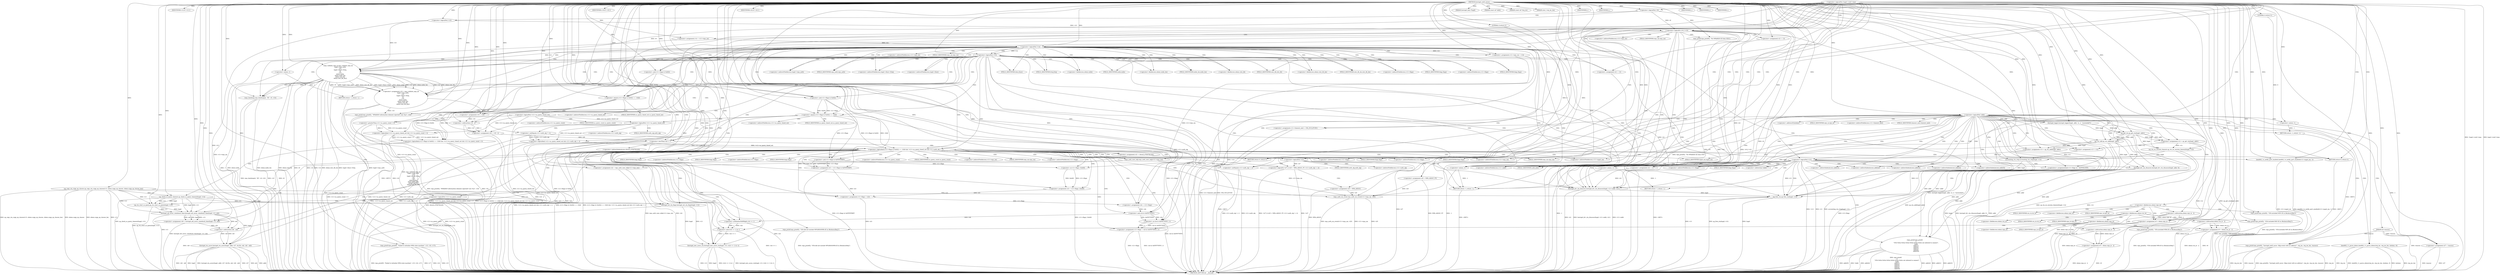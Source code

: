digraph hostapd_notif_assoc {  
"1000121" [label = "(METHOD,hostapd_notif_assoc)" ]
"1000579" [label = "(METHOD_RETURN,int __fastcall)" ]
"1000122" [label = "(PARAM,hostapd_data *hapd)" ]
"1000123" [label = "(PARAM,const u8 *addr)" ]
"1000124" [label = "(PARAM,const u8 *req_ies)" ]
"1000125" [label = "(PARAM,size_t req_ies_len)" ]
"1000126" [label = "(PARAM,int reassoc)" ]
"1000149" [label = "(<operator>.logicalNot,!addr)" ]
"1000152" [label = "(wpa_printf,wpa_printf(2, \"hostapd_notif_assoc: Skip event with no address\", req_ies, req_ies_len, reassoc))" ]
"1000158" [label = "(RETURN,return -1;,return -1;)" ]
"1000159" [label = "(<operator>.minus,-1)" ]
"1000161" [label = "(hostapd_logger,hostapd_logger(hapd, addr, 1u, 2, \"associated\"))" ]
"1000167" [label = "(ieee802_11_parse_elems,ieee802_11_parse_elems(req_ies, req_ies_len, &elems, 0))" ]
"1000173" [label = "(<operator>.assignment,v27 = reassoc)" ]
"1000181" [label = "(<operator>.assignment,v9 = elems.wps_ie - 2)" ]
"1000183" [label = "(<operator>.subtraction,elems.wps_ie - 2)" ]
"1000188" [label = "(IDENTIFIER,L,)" ]
"1000189" [label = "(wpa_printf,wpa_printf(2, \"STA included WPS IE in (Re)AssocReq\"))" ]
"1000198" [label = "(<operator>.assignment,v9 = elems.rsn_ie - 2)" ]
"1000200" [label = "(<operator>.subtraction,elems.rsn_ie - 2)" ]
"1000205" [label = "(IDENTIFIER,L,)" ]
"1000206" [label = "(wpa_printf,wpa_printf(2, \"STA included RSN IE in (Re)AssocReq\"))" ]
"1000215" [label = "(<operator>.assignment,v9 = elems.wpa_ie - 2)" ]
"1000217" [label = "(<operator>.subtraction,elems.wpa_ie - 2)" ]
"1000222" [label = "(IDENTIFIER,L,)" ]
"1000223" [label = "(wpa_printf,wpa_printf(2, \"STA included WPA IE in (Re)AssocReq\"))" ]
"1000228" [label = "(IDENTIFIER,L,)" ]
"1000229" [label = "(IDENTIFIER,L,)" ]
"1000230" [label = "(wpa_printf,wpa_printf(2, \"STA did not include WPS/RSN/WPA IE in (Re)AssocReq\"))" ]
"1000233" [label = "(<operator>.assignment,v12 = ap_get_sta(hapd, addr))" ]
"1000235" [label = "(ap_get_sta,ap_get_sta(hapd, addr))" ]
"1000239" [label = "(IDENTIFIER,v12,if ( v12 ))" ]
"1000241" [label = "(<operator>.assignment,v13 = v12)" ]
"1000244" [label = "(ap_sta_no_session_timeout,ap_sta_no_session_timeout(hapd, v12))" ]
"1000247" [label = "(accounting_sta_stop,accounting_sta_stop(hapd, v13))" ]
"1000250" [label = "(<operator>.assignment,v13->timeout_next = STA_NULLFUNC)" ]
"1000257" [label = "(<operator>.assignment,v13 = ap_sta_add(hapd, addr))" ]
"1000259" [label = "(ap_sta_add,ap_sta_add(hapd, addr))" ]
"1000263" [label = "(<operator>.logicalNot,!v13)" ]
"1000266" [label = "(hostapd_drv_sta_disassoc,hostapd_drv_sta_disassoc(hapd, addr, 5))" ]
"1000270" [label = "(RETURN,return -1;,return -1;)" ]
"1000271" [label = "(<operator>.minus,-1)" ]
"1000273" [label = "(<operators>.assignmentAnd,v13->flags &= 0xFFFECFFF)" ]
"1000279" [label = "(wpa_printf,wpa_printf(\n      3,\n      \"STA %02x:%02x:%02x:%02x:%02x:%02x not allowed to connect\",\n      *addr,\n      addr[1],\n      addr[2],\n      addr[3],\n      addr[4],\n      addr[5]))" ]
"1000299" [label = "(<operator>.assignment,v21 = 1)" ]
"1000303" [label = "(ap_copy_sta_supp_op_classes,ap_copy_sta_supp_op_classes(v13, elems.supp_op_classes, elems.supp_op_classes_len))" ]
"1000312" [label = "(<operator>.logicalNot,!hapd->conf->wpa)" ]
"1000320" [label = "(<operator>.logicalOr,!v9 || !v10)" ]
"1000321" [label = "(<operator>.logicalNot,!v9)" ]
"1000323" [label = "(<operator>.logicalNot,!v10)" ]
"1000326" [label = "(wpa_printf,wpa_printf(2, \"No WPA/RSN IE from STA\"))" ]
"1000329" [label = "(<operator>.assignment,v21 = 13)" ]
"1000333" [label = "(hostapd_drv_sta_disassoc,hostapd_drv_sta_disassoc(hapd, v13->addr, v21))" ]
"1000339" [label = "(ap_free_sta,ap_free_sta(hapd, v13))" ]
"1000342" [label = "(RETURN,return -1;,return -1;)" ]
"1000343" [label = "(<operator>.minus,-1)" ]
"1000345" [label = "(<operator>.assignment,v14 = v13->wpa_sm)" ]
"1000351" [label = "(<operator>.logicalNot,!v14)" ]
"1000354" [label = "(<operator>.assignment,v13->wpa_sm = v14)" ]
"1000360" [label = "(<operator>.logicalNot,!v14)" ]
"1000363" [label = "(wpa_printf,wpa_printf(5, \"Failed to initialize WPA state machine\", v15, v16, v17))" ]
"1000369" [label = "(RETURN,return -1;,return -1;)" ]
"1000370" [label = "(<operator>.minus,-1)" ]
"1000372" [label = "(<operator>.assignment,v18 = wpa_validate_wpa_ie(\n          hapd->wpa_auth,\n          v14,\n          hapd->iface->freq,\n          v9,\n          v10,\n          elems.mdie,\n          elems.mdie_len,\n          elems.owe_dh,\n          elems.owe_dh_len))" ]
"1000374" [label = "(wpa_validate_wpa_ie,wpa_validate_wpa_ie(\n          hapd->wpa_auth,\n          v14,\n          hapd->iface->freq,\n          v9,\n          v10,\n          elems.mdie,\n          elems.mdie_len,\n          elems.owe_dh,\n          elems.owe_dh_len))" ]
"1000399" [label = "(IDENTIFIER,v18,if ( v18 ))" ]
"1000401" [label = "(<operator>.assignment,v19 = v18)" ]
"1000404" [label = "(wpa_printf,wpa_printf(2, \"WPA/RSN information element rejected? (res %u)\", v18))" ]
"1000408" [label = "(wpa_hexdump,wpa_hexdump(2, \"IE\", v9, v10))" ]
"1000413" [label = "(<operator>.assignment,v20 = v19 - 2)" ]
"1000415" [label = "(<operator>.subtraction,v19 - 2)" ]
"1000418" [label = "(<operator>.assignment,v21 = 13)" ]
"1000422" [label = "(<operator>.lessThan,v20 < 7)" ]
"1000425" [label = "(<operator>.assignment,v21 = dword_47E870[v20])" ]
"1000432" [label = "(<operator>.logicalAnd,(v13->flags & 0x402) == 1026 && !v13->sa_query_timed_out && v13->sa_query_count > 0)" ]
"1000433" [label = "(<operator>.equals,(v13->flags & 0x402) == 1026)" ]
"1000434" [label = "(<operator>.and,v13->flags & 0x402)" ]
"1000440" [label = "(<operator>.logicalAnd,!v13->sa_query_timed_out && v13->sa_query_count > 0)" ]
"1000441" [label = "(<operator>.logicalNot,!v13->sa_query_timed_out)" ]
"1000445" [label = "(<operator>.greaterThan,v13->sa_query_count > 0)" ]
"1000450" [label = "(ap_check_sa_query_timeout,ap_check_sa_query_timeout(hapd, v13))" ]
"1000454" [label = "(<operator>.logicalAnd,(v13->flags & 0x402) == 1026 && !v13->sa_query_timed_out && v13->auth_alg != 2)" ]
"1000455" [label = "(<operator>.equals,(v13->flags & 0x402) == 1026)" ]
"1000456" [label = "(<operator>.and,v13->flags & 0x402)" ]
"1000462" [label = "(<operator>.logicalAnd,!v13->sa_query_timed_out && v13->auth_alg != 2)" ]
"1000463" [label = "(<operator>.logicalNot,!v13->sa_query_timed_out)" ]
"1000467" [label = "(<operator>.notEquals,v13->auth_alg != 2)" ]
"1000474" [label = "(<operator>.logicalNot,!v13->sa_query_count)" ]
"1000478" [label = "(ap_sta_start_sa_query,ap_sta_start_sa_query(hapd, v13))" ]
"1000481" [label = "(<operator>.assignment,v26 = hostapd_eid_assoc_comeback_time(hapd, v13, eid))" ]
"1000483" [label = "(hostapd_eid_assoc_comeback_time,hostapd_eid_assoc_comeback_time(hapd, v13, eid))" ]
"1000487" [label = "(hostapd_sta_assoc,hostapd_sta_assoc(hapd, addr, v27, 0x1Eu, eid, v26 - eid))" ]
"1000493" [label = "(<operator>.subtraction,v26 - eid)" ]
"1000496" [label = "(RETURN,return 0;,return 0;)" ]
"1000497" [label = "(LITERAL,0,return 0;)" ]
"1000498" [label = "(<operator>.assignment,v22 = wpa_auth_uses_mfp(v13->wpa_sm))" ]
"1000500" [label = "(wpa_auth_uses_mfp,wpa_auth_uses_mfp(v13->wpa_sm))" ]
"1000504" [label = "(<operator>.assignment,v23 = v13->flags & 0xFFFFFBFF)" ]
"1000506" [label = "(<operator>.and,v13->flags & 0xFFFFFBFF)" ]
"1000512" [label = "(IDENTIFIER,v22,if ( v22 ))" ]
"1000513" [label = "(<operator>.assignment,v23 = v13->flags | 0x400)" ]
"1000515" [label = "(<operator>.or,v13->flags | 0x400)" ]
"1000520" [label = "(<operator>.assignment,v13->flags = v23)" ]
"1000526" [label = "(<operator>.assignment,v24 = v13->flags)" ]
"1000531" [label = "(<operator>.assignment,v13->flags = v24 & 0xFFF7FFFC | 3)" ]
"1000535" [label = "(<operator>.or,v24 & 0xFFF7FFFC | 3)" ]
"1000536" [label = "(<operator>.and,v24 & 0xFFF7FFFC)" ]
"1000540" [label = "(hostapd_set_sta_flags,hostapd_set_sta_flags(hapd, v13))" ]
"1000544" [label = "(<operator>.logicalOr,!v27 || (v25 = WPA_ASSOC_FT, v13->auth_alg != 2))" ]
"1000545" [label = "(<operator>.logicalNot,!v27)" ]
"1000548" [label = "(<operator>.assignment,v25 = WPA_ASSOC_FT)" ]
"1000551" [label = "(<operator>.notEquals,v13->auth_alg != 2)" ]
"1000556" [label = "(<operator>.assignment,v25 = WPA_ASSOC)" ]
"1000559" [label = "(wpa_auth_sm_event,wpa_auth_sm_event(v13->wpa_sm, v25))" ]
"1000564" [label = "(hostapd_new_assoc_sta,hostapd_new_assoc_sta(hapd, v13, (v24 >> 1) & 1))" ]
"1000567" [label = "(<operator>.and,(v24 >> 1) & 1)" ]
"1000568" [label = "(<operator>.arithmeticShiftRight,v24 >> 1)" ]
"1000572" [label = "(ieee802_1x_notify_port_enabled,ieee802_1x_notify_port_enabled(v13->eapol_sm, 1))" ]
"1000577" [label = "(RETURN,return 0;,return 0;)" ]
"1000578" [label = "(LITERAL,0,return 0;)" ]
"1000170" [label = "(<operator>.addressOf,&elems)" ]
"1000177" [label = "(<operator>.fieldAccess,elems.wps_ie)" ]
"1000179" [label = "(FIELD_IDENTIFIER,wps_ie,wps_ie)" ]
"1000184" [label = "(<operator>.fieldAccess,elems.wps_ie)" ]
"1000186" [label = "(FIELD_IDENTIFIER,wps_ie,wps_ie)" ]
"1000194" [label = "(<operator>.fieldAccess,elems.rsn_ie)" ]
"1000196" [label = "(FIELD_IDENTIFIER,rsn_ie,rsn_ie)" ]
"1000201" [label = "(<operator>.fieldAccess,elems.rsn_ie)" ]
"1000203" [label = "(FIELD_IDENTIFIER,rsn_ie,rsn_ie)" ]
"1000211" [label = "(<operator>.fieldAccess,elems.wpa_ie)" ]
"1000213" [label = "(FIELD_IDENTIFIER,wpa_ie,wpa_ie)" ]
"1000218" [label = "(<operator>.fieldAccess,elems.wpa_ie)" ]
"1000220" [label = "(FIELD_IDENTIFIER,wpa_ie,wpa_ie)" ]
"1000251" [label = "(<operator>.indirectFieldAccess,v13->timeout_next)" ]
"1000253" [label = "(FIELD_IDENTIFIER,timeout_next,timeout_next)" ]
"1000274" [label = "(<operator>.indirectFieldAccess,v13->flags)" ]
"1000276" [label = "(FIELD_IDENTIFIER,flags,flags)" ]
"1000282" [label = "(<operator>.indirection,*addr)" ]
"1000284" [label = "(<operator>.indirectIndexAccess,addr[1])" ]
"1000287" [label = "(<operator>.indirectIndexAccess,addr[2])" ]
"1000290" [label = "(<operator>.indirectIndexAccess,addr[3])" ]
"1000293" [label = "(<operator>.indirectIndexAccess,addr[4])" ]
"1000296" [label = "(<operator>.indirectIndexAccess,addr[5])" ]
"1000335" [label = "(<operator>.indirectFieldAccess,v13->addr)" ]
"1000337" [label = "(FIELD_IDENTIFIER,addr,addr)" ]
"1000347" [label = "(<operator>.indirectFieldAccess,v13->wpa_sm)" ]
"1000349" [label = "(FIELD_IDENTIFIER,wpa_sm,wpa_sm)" ]
"1000355" [label = "(<operator>.indirectFieldAccess,v13->wpa_sm)" ]
"1000357" [label = "(FIELD_IDENTIFIER,wpa_sm,wpa_sm)" ]
"1000375" [label = "(<operator>.indirectFieldAccess,hapd->wpa_auth)" ]
"1000377" [label = "(FIELD_IDENTIFIER,wpa_auth,wpa_auth)" ]
"1000379" [label = "(<operator>.indirectFieldAccess,hapd->iface->freq)" ]
"1000380" [label = "(<operator>.indirectFieldAccess,hapd->iface)" ]
"1000382" [label = "(FIELD_IDENTIFIER,iface,iface)" ]
"1000383" [label = "(FIELD_IDENTIFIER,freq,freq)" ]
"1000386" [label = "(<operator>.fieldAccess,elems.mdie)" ]
"1000388" [label = "(FIELD_IDENTIFIER,mdie,mdie)" ]
"1000389" [label = "(<operator>.fieldAccess,elems.mdie_len)" ]
"1000391" [label = "(FIELD_IDENTIFIER,mdie_len,mdie_len)" ]
"1000392" [label = "(<operator>.fieldAccess,elems.owe_dh)" ]
"1000394" [label = "(FIELD_IDENTIFIER,owe_dh,owe_dh)" ]
"1000395" [label = "(<operator>.fieldAccess,elems.owe_dh_len)" ]
"1000397" [label = "(FIELD_IDENTIFIER,owe_dh_len,owe_dh_len)" ]
"1000427" [label = "(<operator>.indirectIndexAccess,dword_47E870[v20])" ]
"1000435" [label = "(<operator>.indirectFieldAccess,v13->flags)" ]
"1000437" [label = "(FIELD_IDENTIFIER,flags,flags)" ]
"1000442" [label = "(<operator>.indirectFieldAccess,v13->sa_query_timed_out)" ]
"1000444" [label = "(FIELD_IDENTIFIER,sa_query_timed_out,sa_query_timed_out)" ]
"1000446" [label = "(<operator>.indirectFieldAccess,v13->sa_query_count)" ]
"1000448" [label = "(FIELD_IDENTIFIER,sa_query_count,sa_query_count)" ]
"1000457" [label = "(<operator>.indirectFieldAccess,v13->flags)" ]
"1000459" [label = "(FIELD_IDENTIFIER,flags,flags)" ]
"1000464" [label = "(<operator>.indirectFieldAccess,v13->sa_query_timed_out)" ]
"1000466" [label = "(FIELD_IDENTIFIER,sa_query_timed_out,sa_query_timed_out)" ]
"1000468" [label = "(<operator>.indirectFieldAccess,v13->auth_alg)" ]
"1000470" [label = "(FIELD_IDENTIFIER,auth_alg,auth_alg)" ]
"1000475" [label = "(<operator>.indirectFieldAccess,v13->sa_query_count)" ]
"1000477" [label = "(FIELD_IDENTIFIER,sa_query_count,sa_query_count)" ]
"1000501" [label = "(<operator>.indirectFieldAccess,v13->wpa_sm)" ]
"1000503" [label = "(FIELD_IDENTIFIER,wpa_sm,wpa_sm)" ]
"1000507" [label = "(<operator>.indirectFieldAccess,v13->flags)" ]
"1000509" [label = "(FIELD_IDENTIFIER,flags,flags)" ]
"1000516" [label = "(<operator>.indirectFieldAccess,v13->flags)" ]
"1000518" [label = "(FIELD_IDENTIFIER,flags,flags)" ]
"1000521" [label = "(<operator>.indirectFieldAccess,v13->flags)" ]
"1000523" [label = "(FIELD_IDENTIFIER,flags,flags)" ]
"1000528" [label = "(<operator>.indirectFieldAccess,v13->flags)" ]
"1000530" [label = "(FIELD_IDENTIFIER,flags,flags)" ]
"1000532" [label = "(<operator>.indirectFieldAccess,v13->flags)" ]
"1000534" [label = "(FIELD_IDENTIFIER,flags,flags)" ]
"1000552" [label = "(<operator>.indirectFieldAccess,v13->auth_alg)" ]
"1000554" [label = "(FIELD_IDENTIFIER,auth_alg,auth_alg)" ]
"1000560" [label = "(<operator>.indirectFieldAccess,v13->wpa_sm)" ]
"1000562" [label = "(FIELD_IDENTIFIER,wpa_sm,wpa_sm)" ]
"1000573" [label = "(<operator>.indirectFieldAccess,v13->eapol_sm)" ]
"1000575" [label = "(FIELD_IDENTIFIER,eapol_sm,eapol_sm)" ]
  "1000369" -> "1000579"  [ label = "DDG: <RET>"] 
  "1000270" -> "1000579"  [ label = "DDG: <RET>"] 
  "1000158" -> "1000579"  [ label = "DDG: <RET>"] 
  "1000342" -> "1000579"  [ label = "DDG: <RET>"] 
  "1000463" -> "1000579"  [ label = "DDG: v13->sa_query_timed_out"] 
  "1000167" -> "1000579"  [ label = "DDG: ieee802_11_parse_elems(req_ies, req_ies_len, &elems, 0)"] 
  "1000161" -> "1000579"  [ label = "DDG: hostapd_logger(hapd, addr, 1u, 2, \"associated\")"] 
  "1000266" -> "1000579"  [ label = "DDG: hapd"] 
  "1000415" -> "1000579"  [ label = "DDG: v19"] 
  "1000217" -> "1000579"  [ label = "DDG: elems.wpa_ie"] 
  "1000551" -> "1000579"  [ label = "DDG: v13->auth_alg != 2"] 
  "1000440" -> "1000579"  [ label = "DDG: v13->sa_query_count > 0"] 
  "1000564" -> "1000579"  [ label = "DDG: (v24 >> 1) & 1"] 
  "1000198" -> "1000579"  [ label = "DDG: elems.rsn_ie - 2"] 
  "1000374" -> "1000579"  [ label = "DDG: elems.mdie_len"] 
  "1000535" -> "1000579"  [ label = "DDG: v24 & 0xFFF7FFFC"] 
  "1000372" -> "1000579"  [ label = "DDG: wpa_validate_wpa_ie(\n          hapd->wpa_auth,\n          v14,\n          hapd->iface->freq,\n          v9,\n          v10,\n          elems.mdie,\n          elems.mdie_len,\n          elems.owe_dh,\n          elems.owe_dh_len)"] 
  "1000404" -> "1000579"  [ label = "DDG: v18"] 
  "1000454" -> "1000579"  [ label = "DDG: !v13->sa_query_timed_out && v13->auth_alg != 2"] 
  "1000333" -> "1000579"  [ label = "DDG: v13->addr"] 
  "1000520" -> "1000579"  [ label = "DDG: v23"] 
  "1000321" -> "1000579"  [ label = "DDG: v9"] 
  "1000498" -> "1000579"  [ label = "DDG: wpa_auth_uses_mfp(v13->wpa_sm)"] 
  "1000198" -> "1000579"  [ label = "DDG: v9"] 
  "1000223" -> "1000579"  [ label = "DDG: wpa_printf(2, \"STA included WPA IE in (Re)AssocReq\")"] 
  "1000478" -> "1000579"  [ label = "DDG: ap_sta_start_sa_query(hapd, v13)"] 
  "1000189" -> "1000579"  [ label = "DDG: wpa_printf(2, \"STA included WPS IE in (Re)AssocReq\")"] 
  "1000244" -> "1000579"  [ label = "DDG: ap_sta_no_session_timeout(hapd, v12)"] 
  "1000257" -> "1000579"  [ label = "DDG: ap_sta_add(hapd, addr)"] 
  "1000513" -> "1000579"  [ label = "DDG: v13->flags | 0x400"] 
  "1000173" -> "1000579"  [ label = "DDG: v27"] 
  "1000320" -> "1000579"  [ label = "DDG: !v9"] 
  "1000487" -> "1000579"  [ label = "DDG: hapd"] 
  "1000467" -> "1000579"  [ label = "DDG: v13->auth_alg"] 
  "1000544" -> "1000579"  [ label = "DDG: !v27 || (v25 = WPA_ASSOC_FT, v13->auth_alg != 2)"] 
  "1000303" -> "1000579"  [ label = "DDG: elems.supp_op_classes_len"] 
  "1000351" -> "1000579"  [ label = "DDG: !v14"] 
  "1000413" -> "1000579"  [ label = "DDG: v19 - 2"] 
  "1000183" -> "1000579"  [ label = "DDG: elems.wps_ie"] 
  "1000422" -> "1000579"  [ label = "DDG: v20 < 7"] 
  "1000564" -> "1000579"  [ label = "DDG: hostapd_new_assoc_sta(hapd, v13, (v24 >> 1) & 1)"] 
  "1000559" -> "1000579"  [ label = "DDG: wpa_auth_sm_event(v13->wpa_sm, v25)"] 
  "1000230" -> "1000579"  [ label = "DDG: wpa_printf(2, \"STA did not include WPS/RSN/WPA IE in (Re)AssocReq\")"] 
  "1000540" -> "1000579"  [ label = "DDG: hostapd_set_sta_flags(hapd, v13)"] 
  "1000320" -> "1000579"  [ label = "DDG: !v10"] 
  "1000244" -> "1000579"  [ label = "DDG: v12"] 
  "1000152" -> "1000579"  [ label = "DDG: reassoc"] 
  "1000312" -> "1000579"  [ label = "DDG: hapd->conf->wpa"] 
  "1000215" -> "1000579"  [ label = "DDG: elems.wpa_ie - 2"] 
  "1000374" -> "1000579"  [ label = "DDG: elems.owe_dh"] 
  "1000152" -> "1000579"  [ label = "DDG: wpa_printf(2, \"hostapd_notif_assoc: Skip event with no address\", req_ies, req_ies_len, reassoc)"] 
  "1000233" -> "1000579"  [ label = "DDG: v12"] 
  "1000572" -> "1000579"  [ label = "DDG: v13->eapol_sm"] 
  "1000279" -> "1000579"  [ label = "DDG: addr[3]"] 
  "1000273" -> "1000579"  [ label = "DDG: v13->flags"] 
  "1000481" -> "1000579"  [ label = "DDG: hostapd_eid_assoc_comeback_time(hapd, v13, eid)"] 
  "1000354" -> "1000579"  [ label = "DDG: v13->wpa_sm"] 
  "1000320" -> "1000579"  [ label = "DDG: !v9 || !v10"] 
  "1000374" -> "1000579"  [ label = "DDG: v9"] 
  "1000441" -> "1000579"  [ label = "DDG: v13->sa_query_timed_out"] 
  "1000545" -> "1000579"  [ label = "DDG: v27"] 
  "1000279" -> "1000579"  [ label = "DDG: addr[5]"] 
  "1000370" -> "1000579"  [ label = "DDG: -1"] 
  "1000487" -> "1000579"  [ label = "DDG: hostapd_sta_assoc(hapd, addr, v27, 0x1Eu, eid, v26 - eid)"] 
  "1000432" -> "1000579"  [ label = "DDG: !v13->sa_query_timed_out && v13->sa_query_count > 0"] 
  "1000266" -> "1000579"  [ label = "DDG: hostapd_drv_sta_disassoc(hapd, addr, 5)"] 
  "1000456" -> "1000579"  [ label = "DDG: v13->flags"] 
  "1000266" -> "1000579"  [ label = "DDG: addr"] 
  "1000181" -> "1000579"  [ label = "DDG: elems.wps_ie - 2"] 
  "1000363" -> "1000579"  [ label = "DDG: v17"] 
  "1000339" -> "1000579"  [ label = "DDG: v13"] 
  "1000454" -> "1000579"  [ label = "DDG: (v13->flags & 0x402) == 1026"] 
  "1000556" -> "1000579"  [ label = "DDG: WPA_ASSOC"] 
  "1000454" -> "1000579"  [ label = "DDG: (v13->flags & 0x402) == 1026 && !v13->sa_query_timed_out && v13->auth_alg != 2"] 
  "1000149" -> "1000579"  [ label = "DDG: addr"] 
  "1000149" -> "1000579"  [ label = "DDG: !addr"] 
  "1000181" -> "1000579"  [ label = "DDG: v9"] 
  "1000152" -> "1000579"  [ label = "DDG: req_ies"] 
  "1000279" -> "1000579"  [ label = "DDG: *addr"] 
  "1000247" -> "1000579"  [ label = "DDG: accounting_sta_stop(hapd, v13)"] 
  "1000504" -> "1000579"  [ label = "DDG: v13->flags & 0xFFFFFBFF"] 
  "1000474" -> "1000579"  [ label = "DDG: v13->sa_query_count"] 
  "1000374" -> "1000579"  [ label = "DDG: v10"] 
  "1000235" -> "1000579"  [ label = "DDG: addr"] 
  "1000271" -> "1000579"  [ label = "DDG: -1"] 
  "1000263" -> "1000579"  [ label = "DDG: !v13"] 
  "1000450" -> "1000579"  [ label = "DDG: ap_check_sa_query_timeout(hapd, v13)"] 
  "1000303" -> "1000579"  [ label = "DDG: v13"] 
  "1000363" -> "1000579"  [ label = "DDG: v16"] 
  "1000374" -> "1000579"  [ label = "DDG: v14"] 
  "1000279" -> "1000579"  [ label = "DDG: addr[4]"] 
  "1000159" -> "1000579"  [ label = "DDG: -1"] 
  "1000487" -> "1000579"  [ label = "DDG: v27"] 
  "1000374" -> "1000579"  [ label = "DDG: elems.owe_dh_len"] 
  "1000360" -> "1000579"  [ label = "DDG: v14"] 
  "1000279" -> "1000579"  [ label = "DDG: wpa_printf(\n      3,\n      \"STA %02x:%02x:%02x:%02x:%02x:%02x not allowed to connect\",\n      *addr,\n      addr[1],\n      addr[2],\n      addr[3],\n      addr[4],\n      addr[5])"] 
  "1000462" -> "1000579"  [ label = "DDG: !v13->sa_query_timed_out"] 
  "1000259" -> "1000579"  [ label = "DDG: addr"] 
  "1000374" -> "1000579"  [ label = "DDG: hapd->iface->freq"] 
  "1000498" -> "1000579"  [ label = "DDG: v22"] 
  "1000343" -> "1000579"  [ label = "DDG: -1"] 
  "1000167" -> "1000579"  [ label = "DDG: &elems"] 
  "1000487" -> "1000579"  [ label = "DDG: eid"] 
  "1000440" -> "1000579"  [ label = "DDG: !v13->sa_query_timed_out"] 
  "1000303" -> "1000579"  [ label = "DDG: ap_copy_sta_supp_op_classes(v13, elems.supp_op_classes, elems.supp_op_classes_len)"] 
  "1000445" -> "1000579"  [ label = "DDG: v13->sa_query_count"] 
  "1000363" -> "1000579"  [ label = "DDG: v15"] 
  "1000279" -> "1000579"  [ label = "DDG: addr[2]"] 
  "1000559" -> "1000579"  [ label = "DDG: v13->wpa_sm"] 
  "1000531" -> "1000579"  [ label = "DDG: v24 & 0xFFF7FFFC | 3"] 
  "1000408" -> "1000579"  [ label = "DDG: v9"] 
  "1000408" -> "1000579"  [ label = "DDG: wpa_hexdump(2, \"IE\", v9, v10)"] 
  "1000404" -> "1000579"  [ label = "DDG: wpa_printf(2, \"WPA/RSN information element rejected? (res %u)\", v18)"] 
  "1000126" -> "1000579"  [ label = "DDG: reassoc"] 
  "1000422" -> "1000579"  [ label = "DDG: v20"] 
  "1000559" -> "1000579"  [ label = "DDG: v25"] 
  "1000531" -> "1000579"  [ label = "DDG: v13->flags"] 
  "1000567" -> "1000579"  [ label = "DDG: v24 >> 1"] 
  "1000152" -> "1000579"  [ label = "DDG: req_ies_len"] 
  "1000568" -> "1000579"  [ label = "DDG: v24"] 
  "1000487" -> "1000579"  [ label = "DDG: addr"] 
  "1000200" -> "1000579"  [ label = "DDG: elems.rsn_ie"] 
  "1000206" -> "1000579"  [ label = "DDG: wpa_printf(2, \"STA included RSN IE in (Re)AssocReq\")"] 
  "1000564" -> "1000579"  [ label = "DDG: v13"] 
  "1000462" -> "1000579"  [ label = "DDG: v13->auth_alg != 2"] 
  "1000432" -> "1000579"  [ label = "DDG: (v13->flags & 0x402) == 1026 && !v13->sa_query_timed_out && v13->sa_query_count > 0"] 
  "1000167" -> "1000579"  [ label = "DDG: req_ies_len"] 
  "1000339" -> "1000579"  [ label = "DDG: ap_free_sta(hapd, v13)"] 
  "1000493" -> "1000579"  [ label = "DDG: v26"] 
  "1000487" -> "1000579"  [ label = "DDG: v26 - eid"] 
  "1000564" -> "1000579"  [ label = "DDG: hapd"] 
  "1000374" -> "1000579"  [ label = "DDG: hapd->wpa_auth"] 
  "1000345" -> "1000579"  [ label = "DDG: v13->wpa_sm"] 
  "1000408" -> "1000579"  [ label = "DDG: v10"] 
  "1000363" -> "1000579"  [ label = "DDG: wpa_printf(5, \"Failed to initialize WPA state machine\", v15, v16, v17)"] 
  "1000263" -> "1000579"  [ label = "DDG: v13"] 
  "1000215" -> "1000579"  [ label = "DDG: v9"] 
  "1000279" -> "1000579"  [ label = "DDG: addr[1]"] 
  "1000303" -> "1000579"  [ label = "DDG: elems.supp_op_classes"] 
  "1000544" -> "1000579"  [ label = "DDG: !v27"] 
  "1000339" -> "1000579"  [ label = "DDG: hapd"] 
  "1000250" -> "1000579"  [ label = "DDG: STA_NULLFUNC"] 
  "1000474" -> "1000579"  [ label = "DDG: !v13->sa_query_count"] 
  "1000173" -> "1000579"  [ label = "DDG: reassoc"] 
  "1000326" -> "1000579"  [ label = "DDG: wpa_printf(2, \"No WPA/RSN IE from STA\")"] 
  "1000372" -> "1000579"  [ label = "DDG: v18"] 
  "1000483" -> "1000579"  [ label = "DDG: v13"] 
  "1000551" -> "1000579"  [ label = "DDG: v13->auth_alg"] 
  "1000323" -> "1000579"  [ label = "DDG: v10"] 
  "1000455" -> "1000579"  [ label = "DDG: v13->flags & 0x402"] 
  "1000333" -> "1000579"  [ label = "DDG: v21"] 
  "1000572" -> "1000579"  [ label = "DDG: ieee802_1x_notify_port_enabled(v13->eapol_sm, 1)"] 
  "1000425" -> "1000579"  [ label = "DDG: dword_47E870[v20]"] 
  "1000312" -> "1000579"  [ label = "DDG: !hapd->conf->wpa"] 
  "1000167" -> "1000579"  [ label = "DDG: req_ies"] 
  "1000374" -> "1000579"  [ label = "DDG: elems.mdie"] 
  "1000233" -> "1000579"  [ label = "DDG: ap_get_sta(hapd, addr)"] 
  "1000250" -> "1000579"  [ label = "DDG: v13->timeout_next"] 
  "1000548" -> "1000579"  [ label = "DDG: WPA_ASSOC_FT"] 
  "1000333" -> "1000579"  [ label = "DDG: hostapd_drv_sta_disassoc(hapd, v13->addr, v21)"] 
  "1000360" -> "1000579"  [ label = "DDG: !v14"] 
  "1000577" -> "1000579"  [ label = "DDG: <RET>"] 
  "1000496" -> "1000579"  [ label = "DDG: <RET>"] 
  "1000121" -> "1000122"  [ label = "DDG: "] 
  "1000121" -> "1000123"  [ label = "DDG: "] 
  "1000121" -> "1000124"  [ label = "DDG: "] 
  "1000121" -> "1000125"  [ label = "DDG: "] 
  "1000121" -> "1000126"  [ label = "DDG: "] 
  "1000121" -> "1000149"  [ label = "DDG: "] 
  "1000121" -> "1000152"  [ label = "DDG: "] 
  "1000126" -> "1000152"  [ label = "DDG: reassoc"] 
  "1000159" -> "1000158"  [ label = "DDG: -1"] 
  "1000121" -> "1000159"  [ label = "DDG: "] 
  "1000121" -> "1000161"  [ label = "DDG: "] 
  "1000149" -> "1000161"  [ label = "DDG: addr"] 
  "1000121" -> "1000167"  [ label = "DDG: "] 
  "1000126" -> "1000173"  [ label = "DDG: reassoc"] 
  "1000121" -> "1000173"  [ label = "DDG: "] 
  "1000183" -> "1000181"  [ label = "DDG: elems.wps_ie"] 
  "1000183" -> "1000181"  [ label = "DDG: 2"] 
  "1000121" -> "1000181"  [ label = "DDG: "] 
  "1000121" -> "1000183"  [ label = "DDG: "] 
  "1000121" -> "1000188"  [ label = "DDG: "] 
  "1000121" -> "1000189"  [ label = "DDG: "] 
  "1000200" -> "1000198"  [ label = "DDG: elems.rsn_ie"] 
  "1000200" -> "1000198"  [ label = "DDG: 2"] 
  "1000121" -> "1000198"  [ label = "DDG: "] 
  "1000121" -> "1000200"  [ label = "DDG: "] 
  "1000121" -> "1000205"  [ label = "DDG: "] 
  "1000121" -> "1000206"  [ label = "DDG: "] 
  "1000217" -> "1000215"  [ label = "DDG: elems.wpa_ie"] 
  "1000217" -> "1000215"  [ label = "DDG: 2"] 
  "1000121" -> "1000215"  [ label = "DDG: "] 
  "1000121" -> "1000217"  [ label = "DDG: "] 
  "1000121" -> "1000222"  [ label = "DDG: "] 
  "1000121" -> "1000223"  [ label = "DDG: "] 
  "1000121" -> "1000228"  [ label = "DDG: "] 
  "1000121" -> "1000229"  [ label = "DDG: "] 
  "1000121" -> "1000230"  [ label = "DDG: "] 
  "1000235" -> "1000233"  [ label = "DDG: hapd"] 
  "1000235" -> "1000233"  [ label = "DDG: addr"] 
  "1000121" -> "1000233"  [ label = "DDG: "] 
  "1000161" -> "1000235"  [ label = "DDG: hapd"] 
  "1000121" -> "1000235"  [ label = "DDG: "] 
  "1000161" -> "1000235"  [ label = "DDG: addr"] 
  "1000121" -> "1000239"  [ label = "DDG: "] 
  "1000233" -> "1000241"  [ label = "DDG: v12"] 
  "1000121" -> "1000241"  [ label = "DDG: "] 
  "1000235" -> "1000244"  [ label = "DDG: hapd"] 
  "1000121" -> "1000244"  [ label = "DDG: "] 
  "1000233" -> "1000244"  [ label = "DDG: v12"] 
  "1000244" -> "1000247"  [ label = "DDG: hapd"] 
  "1000121" -> "1000247"  [ label = "DDG: "] 
  "1000241" -> "1000247"  [ label = "DDG: v13"] 
  "1000121" -> "1000250"  [ label = "DDG: "] 
  "1000259" -> "1000257"  [ label = "DDG: hapd"] 
  "1000259" -> "1000257"  [ label = "DDG: addr"] 
  "1000121" -> "1000257"  [ label = "DDG: "] 
  "1000235" -> "1000259"  [ label = "DDG: hapd"] 
  "1000121" -> "1000259"  [ label = "DDG: "] 
  "1000235" -> "1000259"  [ label = "DDG: addr"] 
  "1000257" -> "1000263"  [ label = "DDG: v13"] 
  "1000121" -> "1000263"  [ label = "DDG: "] 
  "1000259" -> "1000266"  [ label = "DDG: hapd"] 
  "1000121" -> "1000266"  [ label = "DDG: "] 
  "1000259" -> "1000266"  [ label = "DDG: addr"] 
  "1000271" -> "1000270"  [ label = "DDG: -1"] 
  "1000121" -> "1000271"  [ label = "DDG: "] 
  "1000121" -> "1000273"  [ label = "DDG: "] 
  "1000121" -> "1000279"  [ label = "DDG: "] 
  "1000235" -> "1000279"  [ label = "DDG: addr"] 
  "1000259" -> "1000279"  [ label = "DDG: addr"] 
  "1000121" -> "1000299"  [ label = "DDG: "] 
  "1000121" -> "1000303"  [ label = "DDG: "] 
  "1000321" -> "1000320"  [ label = "DDG: v9"] 
  "1000121" -> "1000321"  [ label = "DDG: "] 
  "1000323" -> "1000320"  [ label = "DDG: v10"] 
  "1000121" -> "1000323"  [ label = "DDG: "] 
  "1000121" -> "1000326"  [ label = "DDG: "] 
  "1000121" -> "1000329"  [ label = "DDG: "] 
  "1000259" -> "1000333"  [ label = "DDG: hapd"] 
  "1000247" -> "1000333"  [ label = "DDG: hapd"] 
  "1000121" -> "1000333"  [ label = "DDG: "] 
  "1000329" -> "1000333"  [ label = "DDG: v21"] 
  "1000425" -> "1000333"  [ label = "DDG: v21"] 
  "1000418" -> "1000333"  [ label = "DDG: v21"] 
  "1000299" -> "1000333"  [ label = "DDG: v21"] 
  "1000333" -> "1000339"  [ label = "DDG: hapd"] 
  "1000121" -> "1000339"  [ label = "DDG: "] 
  "1000303" -> "1000339"  [ label = "DDG: v13"] 
  "1000247" -> "1000339"  [ label = "DDG: v13"] 
  "1000263" -> "1000339"  [ label = "DDG: v13"] 
  "1000343" -> "1000342"  [ label = "DDG: -1"] 
  "1000121" -> "1000343"  [ label = "DDG: "] 
  "1000121" -> "1000345"  [ label = "DDG: "] 
  "1000345" -> "1000351"  [ label = "DDG: v14"] 
  "1000121" -> "1000351"  [ label = "DDG: "] 
  "1000351" -> "1000354"  [ label = "DDG: v14"] 
  "1000121" -> "1000354"  [ label = "DDG: "] 
  "1000121" -> "1000360"  [ label = "DDG: "] 
  "1000351" -> "1000360"  [ label = "DDG: v14"] 
  "1000121" -> "1000363"  [ label = "DDG: "] 
  "1000370" -> "1000369"  [ label = "DDG: -1"] 
  "1000121" -> "1000370"  [ label = "DDG: "] 
  "1000374" -> "1000372"  [ label = "DDG: v14"] 
  "1000374" -> "1000372"  [ label = "DDG: elems.owe_dh"] 
  "1000374" -> "1000372"  [ label = "DDG: v9"] 
  "1000374" -> "1000372"  [ label = "DDG: hapd->wpa_auth"] 
  "1000374" -> "1000372"  [ label = "DDG: elems.owe_dh_len"] 
  "1000374" -> "1000372"  [ label = "DDG: hapd->iface->freq"] 
  "1000374" -> "1000372"  [ label = "DDG: elems.mdie"] 
  "1000374" -> "1000372"  [ label = "DDG: v10"] 
  "1000374" -> "1000372"  [ label = "DDG: elems.mdie_len"] 
  "1000121" -> "1000372"  [ label = "DDG: "] 
  "1000351" -> "1000374"  [ label = "DDG: v14"] 
  "1000360" -> "1000374"  [ label = "DDG: v14"] 
  "1000121" -> "1000374"  [ label = "DDG: "] 
  "1000321" -> "1000374"  [ label = "DDG: v9"] 
  "1000323" -> "1000374"  [ label = "DDG: v10"] 
  "1000121" -> "1000399"  [ label = "DDG: "] 
  "1000372" -> "1000401"  [ label = "DDG: v18"] 
  "1000121" -> "1000401"  [ label = "DDG: "] 
  "1000121" -> "1000404"  [ label = "DDG: "] 
  "1000372" -> "1000404"  [ label = "DDG: v18"] 
  "1000121" -> "1000408"  [ label = "DDG: "] 
  "1000374" -> "1000408"  [ label = "DDG: v9"] 
  "1000374" -> "1000408"  [ label = "DDG: v10"] 
  "1000415" -> "1000413"  [ label = "DDG: v19"] 
  "1000415" -> "1000413"  [ label = "DDG: 2"] 
  "1000121" -> "1000413"  [ label = "DDG: "] 
  "1000401" -> "1000415"  [ label = "DDG: v19"] 
  "1000121" -> "1000415"  [ label = "DDG: "] 
  "1000121" -> "1000418"  [ label = "DDG: "] 
  "1000413" -> "1000422"  [ label = "DDG: v20"] 
  "1000121" -> "1000422"  [ label = "DDG: "] 
  "1000121" -> "1000425"  [ label = "DDG: "] 
  "1000433" -> "1000432"  [ label = "DDG: v13->flags & 0x402"] 
  "1000433" -> "1000432"  [ label = "DDG: 1026"] 
  "1000434" -> "1000433"  [ label = "DDG: v13->flags"] 
  "1000434" -> "1000433"  [ label = "DDG: 0x402"] 
  "1000121" -> "1000434"  [ label = "DDG: "] 
  "1000121" -> "1000433"  [ label = "DDG: "] 
  "1000440" -> "1000432"  [ label = "DDG: !v13->sa_query_timed_out"] 
  "1000440" -> "1000432"  [ label = "DDG: v13->sa_query_count > 0"] 
  "1000441" -> "1000440"  [ label = "DDG: v13->sa_query_timed_out"] 
  "1000445" -> "1000440"  [ label = "DDG: v13->sa_query_count"] 
  "1000445" -> "1000440"  [ label = "DDG: 0"] 
  "1000121" -> "1000445"  [ label = "DDG: "] 
  "1000121" -> "1000450"  [ label = "DDG: "] 
  "1000303" -> "1000450"  [ label = "DDG: v13"] 
  "1000455" -> "1000454"  [ label = "DDG: v13->flags & 0x402"] 
  "1000455" -> "1000454"  [ label = "DDG: 1026"] 
  "1000456" -> "1000455"  [ label = "DDG: v13->flags"] 
  "1000456" -> "1000455"  [ label = "DDG: 0x402"] 
  "1000434" -> "1000456"  [ label = "DDG: v13->flags"] 
  "1000121" -> "1000456"  [ label = "DDG: "] 
  "1000121" -> "1000455"  [ label = "DDG: "] 
  "1000462" -> "1000454"  [ label = "DDG: !v13->sa_query_timed_out"] 
  "1000462" -> "1000454"  [ label = "DDG: v13->auth_alg != 2"] 
  "1000463" -> "1000462"  [ label = "DDG: v13->sa_query_timed_out"] 
  "1000441" -> "1000463"  [ label = "DDG: v13->sa_query_timed_out"] 
  "1000467" -> "1000462"  [ label = "DDG: v13->auth_alg"] 
  "1000467" -> "1000462"  [ label = "DDG: 2"] 
  "1000121" -> "1000467"  [ label = "DDG: "] 
  "1000445" -> "1000474"  [ label = "DDG: v13->sa_query_count"] 
  "1000450" -> "1000478"  [ label = "DDG: hapd"] 
  "1000121" -> "1000478"  [ label = "DDG: "] 
  "1000303" -> "1000478"  [ label = "DDG: v13"] 
  "1000450" -> "1000478"  [ label = "DDG: v13"] 
  "1000483" -> "1000481"  [ label = "DDG: hapd"] 
  "1000483" -> "1000481"  [ label = "DDG: v13"] 
  "1000483" -> "1000481"  [ label = "DDG: eid"] 
  "1000121" -> "1000481"  [ label = "DDG: "] 
  "1000450" -> "1000483"  [ label = "DDG: hapd"] 
  "1000478" -> "1000483"  [ label = "DDG: hapd"] 
  "1000121" -> "1000483"  [ label = "DDG: "] 
  "1000478" -> "1000483"  [ label = "DDG: v13"] 
  "1000303" -> "1000483"  [ label = "DDG: v13"] 
  "1000450" -> "1000483"  [ label = "DDG: v13"] 
  "1000483" -> "1000487"  [ label = "DDG: hapd"] 
  "1000121" -> "1000487"  [ label = "DDG: "] 
  "1000493" -> "1000487"  [ label = "DDG: eid"] 
  "1000493" -> "1000487"  [ label = "DDG: v26"] 
  "1000481" -> "1000493"  [ label = "DDG: v26"] 
  "1000121" -> "1000493"  [ label = "DDG: "] 
  "1000483" -> "1000493"  [ label = "DDG: eid"] 
  "1000497" -> "1000496"  [ label = "DDG: 0"] 
  "1000121" -> "1000496"  [ label = "DDG: "] 
  "1000121" -> "1000497"  [ label = "DDG: "] 
  "1000500" -> "1000498"  [ label = "DDG: v13->wpa_sm"] 
  "1000121" -> "1000498"  [ label = "DDG: "] 
  "1000354" -> "1000500"  [ label = "DDG: v13->wpa_sm"] 
  "1000506" -> "1000504"  [ label = "DDG: v13->flags"] 
  "1000506" -> "1000504"  [ label = "DDG: 0xFFFFFBFF"] 
  "1000121" -> "1000504"  [ label = "DDG: "] 
  "1000456" -> "1000506"  [ label = "DDG: v13->flags"] 
  "1000121" -> "1000506"  [ label = "DDG: "] 
  "1000121" -> "1000512"  [ label = "DDG: "] 
  "1000515" -> "1000513"  [ label = "DDG: v13->flags"] 
  "1000515" -> "1000513"  [ label = "DDG: 0x400"] 
  "1000121" -> "1000513"  [ label = "DDG: "] 
  "1000506" -> "1000515"  [ label = "DDG: v13->flags"] 
  "1000121" -> "1000515"  [ label = "DDG: "] 
  "1000504" -> "1000520"  [ label = "DDG: v23"] 
  "1000513" -> "1000520"  [ label = "DDG: v23"] 
  "1000121" -> "1000520"  [ label = "DDG: "] 
  "1000520" -> "1000526"  [ label = "DDG: v13->flags"] 
  "1000121" -> "1000526"  [ label = "DDG: "] 
  "1000535" -> "1000531"  [ label = "DDG: v24 & 0xFFF7FFFC"] 
  "1000535" -> "1000531"  [ label = "DDG: 3"] 
  "1000536" -> "1000535"  [ label = "DDG: v24"] 
  "1000536" -> "1000535"  [ label = "DDG: 0xFFF7FFFC"] 
  "1000526" -> "1000536"  [ label = "DDG: v24"] 
  "1000121" -> "1000536"  [ label = "DDG: "] 
  "1000121" -> "1000535"  [ label = "DDG: "] 
  "1000450" -> "1000540"  [ label = "DDG: hapd"] 
  "1000121" -> "1000540"  [ label = "DDG: "] 
  "1000303" -> "1000540"  [ label = "DDG: v13"] 
  "1000450" -> "1000540"  [ label = "DDG: v13"] 
  "1000545" -> "1000544"  [ label = "DDG: v27"] 
  "1000121" -> "1000545"  [ label = "DDG: "] 
  "1000121" -> "1000548"  [ label = "DDG: "] 
  "1000467" -> "1000551"  [ label = "DDG: v13->auth_alg"] 
  "1000121" -> "1000551"  [ label = "DDG: "] 
  "1000121" -> "1000556"  [ label = "DDG: "] 
  "1000500" -> "1000559"  [ label = "DDG: v13->wpa_sm"] 
  "1000548" -> "1000559"  [ label = "DDG: v25"] 
  "1000556" -> "1000559"  [ label = "DDG: v25"] 
  "1000121" -> "1000559"  [ label = "DDG: "] 
  "1000540" -> "1000564"  [ label = "DDG: hapd"] 
  "1000121" -> "1000564"  [ label = "DDG: "] 
  "1000540" -> "1000564"  [ label = "DDG: v13"] 
  "1000567" -> "1000564"  [ label = "DDG: v24 >> 1"] 
  "1000567" -> "1000564"  [ label = "DDG: 1"] 
  "1000568" -> "1000567"  [ label = "DDG: v24"] 
  "1000568" -> "1000567"  [ label = "DDG: 1"] 
  "1000536" -> "1000568"  [ label = "DDG: v24"] 
  "1000121" -> "1000568"  [ label = "DDG: "] 
  "1000121" -> "1000567"  [ label = "DDG: "] 
  "1000121" -> "1000572"  [ label = "DDG: "] 
  "1000578" -> "1000577"  [ label = "DDG: 0"] 
  "1000121" -> "1000577"  [ label = "DDG: "] 
  "1000121" -> "1000578"  [ label = "DDG: "] 
  "1000149" -> "1000159"  [ label = "CDG: "] 
  "1000149" -> "1000158"  [ label = "CDG: "] 
  "1000149" -> "1000152"  [ label = "CDG: "] 
  "1000149" -> "1000173"  [ label = "CDG: "] 
  "1000149" -> "1000170"  [ label = "CDG: "] 
  "1000149" -> "1000167"  [ label = "CDG: "] 
  "1000149" -> "1000161"  [ label = "CDG: "] 
  "1000149" -> "1000179"  [ label = "CDG: "] 
  "1000149" -> "1000177"  [ label = "CDG: "] 
  "1000149" -> "1000235"  [ label = "CDG: "] 
  "1000149" -> "1000233"  [ label = "CDG: "] 
  "1000149" -> "1000253"  [ label = "CDG: "] 
  "1000149" -> "1000251"  [ label = "CDG: "] 
  "1000149" -> "1000250"  [ label = "CDG: "] 
  "1000149" -> "1000247"  [ label = "CDG: "] 
  "1000149" -> "1000244"  [ label = "CDG: "] 
  "1000149" -> "1000241"  [ label = "CDG: "] 
  "1000149" -> "1000263"  [ label = "CDG: "] 
  "1000149" -> "1000259"  [ label = "CDG: "] 
  "1000149" -> "1000257"  [ label = "CDG: "] 
  "1000149" -> "1000287"  [ label = "CDG: "] 
  "1000149" -> "1000284"  [ label = "CDG: "] 
  "1000149" -> "1000282"  [ label = "CDG: "] 
  "1000149" -> "1000279"  [ label = "CDG: "] 
  "1000149" -> "1000276"  [ label = "CDG: "] 
  "1000149" -> "1000274"  [ label = "CDG: "] 
  "1000149" -> "1000273"  [ label = "CDG: "] 
  "1000149" -> "1000299"  [ label = "CDG: "] 
  "1000149" -> "1000296"  [ label = "CDG: "] 
  "1000149" -> "1000293"  [ label = "CDG: "] 
  "1000149" -> "1000290"  [ label = "CDG: "] 
  "1000149" -> "1000335"  [ label = "CDG: "] 
  "1000149" -> "1000333"  [ label = "CDG: "] 
  "1000149" -> "1000343"  [ label = "CDG: "] 
  "1000149" -> "1000342"  [ label = "CDG: "] 
  "1000149" -> "1000339"  [ label = "CDG: "] 
  "1000149" -> "1000337"  [ label = "CDG: "] 
  "1000177" -> "1000189"  [ label = "CDG: "] 
  "1000177" -> "1000186"  [ label = "CDG: "] 
  "1000177" -> "1000184"  [ label = "CDG: "] 
  "1000177" -> "1000183"  [ label = "CDG: "] 
  "1000177" -> "1000181"  [ label = "CDG: "] 
  "1000177" -> "1000196"  [ label = "CDG: "] 
  "1000177" -> "1000194"  [ label = "CDG: "] 
  "1000194" -> "1000206"  [ label = "CDG: "] 
  "1000194" -> "1000203"  [ label = "CDG: "] 
  "1000194" -> "1000201"  [ label = "CDG: "] 
  "1000194" -> "1000200"  [ label = "CDG: "] 
  "1000194" -> "1000198"  [ label = "CDG: "] 
  "1000194" -> "1000213"  [ label = "CDG: "] 
  "1000194" -> "1000211"  [ label = "CDG: "] 
  "1000211" -> "1000223"  [ label = "CDG: "] 
  "1000211" -> "1000220"  [ label = "CDG: "] 
  "1000211" -> "1000218"  [ label = "CDG: "] 
  "1000211" -> "1000217"  [ label = "CDG: "] 
  "1000211" -> "1000215"  [ label = "CDG: "] 
  "1000211" -> "1000230"  [ label = "CDG: "] 
  "1000263" -> "1000271"  [ label = "CDG: "] 
  "1000263" -> "1000270"  [ label = "CDG: "] 
  "1000263" -> "1000266"  [ label = "CDG: "] 
  "1000263" -> "1000287"  [ label = "CDG: "] 
  "1000263" -> "1000284"  [ label = "CDG: "] 
  "1000263" -> "1000282"  [ label = "CDG: "] 
  "1000263" -> "1000279"  [ label = "CDG: "] 
  "1000263" -> "1000276"  [ label = "CDG: "] 
  "1000263" -> "1000274"  [ label = "CDG: "] 
  "1000263" -> "1000273"  [ label = "CDG: "] 
  "1000263" -> "1000299"  [ label = "CDG: "] 
  "1000263" -> "1000296"  [ label = "CDG: "] 
  "1000263" -> "1000293"  [ label = "CDG: "] 
  "1000263" -> "1000290"  [ label = "CDG: "] 
  "1000263" -> "1000335"  [ label = "CDG: "] 
  "1000263" -> "1000333"  [ label = "CDG: "] 
  "1000263" -> "1000343"  [ label = "CDG: "] 
  "1000263" -> "1000342"  [ label = "CDG: "] 
  "1000263" -> "1000339"  [ label = "CDG: "] 
  "1000263" -> "1000337"  [ label = "CDG: "] 
  "1000312" -> "1000528"  [ label = "CDG: "] 
  "1000312" -> "1000526"  [ label = "CDG: "] 
  "1000312" -> "1000544"  [ label = "CDG: "] 
  "1000312" -> "1000540"  [ label = "CDG: "] 
  "1000312" -> "1000536"  [ label = "CDG: "] 
  "1000312" -> "1000535"  [ label = "CDG: "] 
  "1000312" -> "1000534"  [ label = "CDG: "] 
  "1000312" -> "1000532"  [ label = "CDG: "] 
  "1000312" -> "1000531"  [ label = "CDG: "] 
  "1000312" -> "1000530"  [ label = "CDG: "] 
  "1000312" -> "1000560"  [ label = "CDG: "] 
  "1000312" -> "1000559"  [ label = "CDG: "] 
  "1000312" -> "1000545"  [ label = "CDG: "] 
  "1000312" -> "1000575"  [ label = "CDG: "] 
  "1000312" -> "1000573"  [ label = "CDG: "] 
  "1000312" -> "1000572"  [ label = "CDG: "] 
  "1000312" -> "1000568"  [ label = "CDG: "] 
  "1000312" -> "1000567"  [ label = "CDG: "] 
  "1000312" -> "1000564"  [ label = "CDG: "] 
  "1000312" -> "1000562"  [ label = "CDG: "] 
  "1000312" -> "1000577"  [ label = "CDG: "] 
  "1000312" -> "1000320"  [ label = "CDG: "] 
  "1000312" -> "1000321"  [ label = "CDG: "] 
  "1000320" -> "1000335"  [ label = "CDG: "] 
  "1000320" -> "1000333"  [ label = "CDG: "] 
  "1000320" -> "1000329"  [ label = "CDG: "] 
  "1000320" -> "1000326"  [ label = "CDG: "] 
  "1000320" -> "1000351"  [ label = "CDG: "] 
  "1000320" -> "1000349"  [ label = "CDG: "] 
  "1000320" -> "1000347"  [ label = "CDG: "] 
  "1000320" -> "1000345"  [ label = "CDG: "] 
  "1000320" -> "1000343"  [ label = "CDG: "] 
  "1000320" -> "1000342"  [ label = "CDG: "] 
  "1000320" -> "1000339"  [ label = "CDG: "] 
  "1000320" -> "1000337"  [ label = "CDG: "] 
  "1000321" -> "1000323"  [ label = "CDG: "] 
  "1000351" -> "1000360"  [ label = "CDG: "] 
  "1000351" -> "1000357"  [ label = "CDG: "] 
  "1000351" -> "1000355"  [ label = "CDG: "] 
  "1000351" -> "1000354"  [ label = "CDG: "] 
  "1000351" -> "1000383"  [ label = "CDG: "] 
  "1000351" -> "1000382"  [ label = "CDG: "] 
  "1000351" -> "1000380"  [ label = "CDG: "] 
  "1000351" -> "1000379"  [ label = "CDG: "] 
  "1000351" -> "1000377"  [ label = "CDG: "] 
  "1000351" -> "1000375"  [ label = "CDG: "] 
  "1000351" -> "1000374"  [ label = "CDG: "] 
  "1000351" -> "1000372"  [ label = "CDG: "] 
  "1000351" -> "1000397"  [ label = "CDG: "] 
  "1000351" -> "1000395"  [ label = "CDG: "] 
  "1000351" -> "1000394"  [ label = "CDG: "] 
  "1000351" -> "1000392"  [ label = "CDG: "] 
  "1000351" -> "1000391"  [ label = "CDG: "] 
  "1000351" -> "1000389"  [ label = "CDG: "] 
  "1000351" -> "1000388"  [ label = "CDG: "] 
  "1000351" -> "1000386"  [ label = "CDG: "] 
  "1000351" -> "1000432"  [ label = "CDG: "] 
  "1000351" -> "1000422"  [ label = "CDG: "] 
  "1000351" -> "1000418"  [ label = "CDG: "] 
  "1000351" -> "1000437"  [ label = "CDG: "] 
  "1000351" -> "1000435"  [ label = "CDG: "] 
  "1000351" -> "1000434"  [ label = "CDG: "] 
  "1000351" -> "1000433"  [ label = "CDG: "] 
  "1000351" -> "1000459"  [ label = "CDG: "] 
  "1000351" -> "1000457"  [ label = "CDG: "] 
  "1000351" -> "1000456"  [ label = "CDG: "] 
  "1000351" -> "1000455"  [ label = "CDG: "] 
  "1000351" -> "1000454"  [ label = "CDG: "] 
  "1000351" -> "1000335"  [ label = "CDG: "] 
  "1000351" -> "1000333"  [ label = "CDG: "] 
  "1000351" -> "1000343"  [ label = "CDG: "] 
  "1000351" -> "1000342"  [ label = "CDG: "] 
  "1000351" -> "1000339"  [ label = "CDG: "] 
  "1000351" -> "1000337"  [ label = "CDG: "] 
  "1000351" -> "1000415"  [ label = "CDG: "] 
  "1000351" -> "1000413"  [ label = "CDG: "] 
  "1000351" -> "1000408"  [ label = "CDG: "] 
  "1000351" -> "1000404"  [ label = "CDG: "] 
  "1000351" -> "1000401"  [ label = "CDG: "] 
  "1000360" -> "1000363"  [ label = "CDG: "] 
  "1000360" -> "1000383"  [ label = "CDG: "] 
  "1000360" -> "1000382"  [ label = "CDG: "] 
  "1000360" -> "1000380"  [ label = "CDG: "] 
  "1000360" -> "1000379"  [ label = "CDG: "] 
  "1000360" -> "1000377"  [ label = "CDG: "] 
  "1000360" -> "1000375"  [ label = "CDG: "] 
  "1000360" -> "1000374"  [ label = "CDG: "] 
  "1000360" -> "1000372"  [ label = "CDG: "] 
  "1000360" -> "1000370"  [ label = "CDG: "] 
  "1000360" -> "1000369"  [ label = "CDG: "] 
  "1000360" -> "1000397"  [ label = "CDG: "] 
  "1000360" -> "1000395"  [ label = "CDG: "] 
  "1000360" -> "1000394"  [ label = "CDG: "] 
  "1000360" -> "1000392"  [ label = "CDG: "] 
  "1000360" -> "1000391"  [ label = "CDG: "] 
  "1000360" -> "1000389"  [ label = "CDG: "] 
  "1000360" -> "1000388"  [ label = "CDG: "] 
  "1000360" -> "1000386"  [ label = "CDG: "] 
  "1000360" -> "1000432"  [ label = "CDG: "] 
  "1000360" -> "1000422"  [ label = "CDG: "] 
  "1000360" -> "1000418"  [ label = "CDG: "] 
  "1000360" -> "1000437"  [ label = "CDG: "] 
  "1000360" -> "1000435"  [ label = "CDG: "] 
  "1000360" -> "1000434"  [ label = "CDG: "] 
  "1000360" -> "1000433"  [ label = "CDG: "] 
  "1000360" -> "1000459"  [ label = "CDG: "] 
  "1000360" -> "1000457"  [ label = "CDG: "] 
  "1000360" -> "1000456"  [ label = "CDG: "] 
  "1000360" -> "1000455"  [ label = "CDG: "] 
  "1000360" -> "1000454"  [ label = "CDG: "] 
  "1000360" -> "1000335"  [ label = "CDG: "] 
  "1000360" -> "1000333"  [ label = "CDG: "] 
  "1000360" -> "1000343"  [ label = "CDG: "] 
  "1000360" -> "1000342"  [ label = "CDG: "] 
  "1000360" -> "1000339"  [ label = "CDG: "] 
  "1000360" -> "1000337"  [ label = "CDG: "] 
  "1000360" -> "1000415"  [ label = "CDG: "] 
  "1000360" -> "1000413"  [ label = "CDG: "] 
  "1000360" -> "1000408"  [ label = "CDG: "] 
  "1000360" -> "1000404"  [ label = "CDG: "] 
  "1000360" -> "1000401"  [ label = "CDG: "] 
  "1000422" -> "1000427"  [ label = "CDG: "] 
  "1000422" -> "1000425"  [ label = "CDG: "] 
  "1000432" -> "1000450"  [ label = "CDG: "] 
  "1000433" -> "1000444"  [ label = "CDG: "] 
  "1000433" -> "1000442"  [ label = "CDG: "] 
  "1000433" -> "1000441"  [ label = "CDG: "] 
  "1000433" -> "1000440"  [ label = "CDG: "] 
  "1000441" -> "1000448"  [ label = "CDG: "] 
  "1000441" -> "1000446"  [ label = "CDG: "] 
  "1000441" -> "1000445"  [ label = "CDG: "] 
  "1000454" -> "1000477"  [ label = "CDG: "] 
  "1000454" -> "1000475"  [ label = "CDG: "] 
  "1000454" -> "1000474"  [ label = "CDG: "] 
  "1000454" -> "1000496"  [ label = "CDG: "] 
  "1000454" -> "1000493"  [ label = "CDG: "] 
  "1000454" -> "1000487"  [ label = "CDG: "] 
  "1000454" -> "1000483"  [ label = "CDG: "] 
  "1000454" -> "1000481"  [ label = "CDG: "] 
  "1000454" -> "1000509"  [ label = "CDG: "] 
  "1000454" -> "1000507"  [ label = "CDG: "] 
  "1000454" -> "1000506"  [ label = "CDG: "] 
  "1000454" -> "1000504"  [ label = "CDG: "] 
  "1000454" -> "1000503"  [ label = "CDG: "] 
  "1000454" -> "1000501"  [ label = "CDG: "] 
  "1000454" -> "1000500"  [ label = "CDG: "] 
  "1000454" -> "1000498"  [ label = "CDG: "] 
  "1000454" -> "1000528"  [ label = "CDG: "] 
  "1000454" -> "1000526"  [ label = "CDG: "] 
  "1000454" -> "1000523"  [ label = "CDG: "] 
  "1000454" -> "1000521"  [ label = "CDG: "] 
  "1000454" -> "1000520"  [ label = "CDG: "] 
  "1000454" -> "1000544"  [ label = "CDG: "] 
  "1000454" -> "1000540"  [ label = "CDG: "] 
  "1000454" -> "1000536"  [ label = "CDG: "] 
  "1000454" -> "1000535"  [ label = "CDG: "] 
  "1000454" -> "1000534"  [ label = "CDG: "] 
  "1000454" -> "1000532"  [ label = "CDG: "] 
  "1000454" -> "1000531"  [ label = "CDG: "] 
  "1000454" -> "1000530"  [ label = "CDG: "] 
  "1000454" -> "1000560"  [ label = "CDG: "] 
  "1000454" -> "1000559"  [ label = "CDG: "] 
  "1000454" -> "1000545"  [ label = "CDG: "] 
  "1000454" -> "1000575"  [ label = "CDG: "] 
  "1000454" -> "1000573"  [ label = "CDG: "] 
  "1000454" -> "1000572"  [ label = "CDG: "] 
  "1000454" -> "1000568"  [ label = "CDG: "] 
  "1000454" -> "1000567"  [ label = "CDG: "] 
  "1000454" -> "1000564"  [ label = "CDG: "] 
  "1000454" -> "1000562"  [ label = "CDG: "] 
  "1000454" -> "1000577"  [ label = "CDG: "] 
  "1000454" -> "1000518"  [ label = "CDG: "] 
  "1000454" -> "1000516"  [ label = "CDG: "] 
  "1000454" -> "1000515"  [ label = "CDG: "] 
  "1000454" -> "1000513"  [ label = "CDG: "] 
  "1000455" -> "1000464"  [ label = "CDG: "] 
  "1000455" -> "1000463"  [ label = "CDG: "] 
  "1000455" -> "1000462"  [ label = "CDG: "] 
  "1000455" -> "1000466"  [ label = "CDG: "] 
  "1000463" -> "1000470"  [ label = "CDG: "] 
  "1000463" -> "1000468"  [ label = "CDG: "] 
  "1000463" -> "1000467"  [ label = "CDG: "] 
  "1000474" -> "1000478"  [ label = "CDG: "] 
  "1000544" -> "1000556"  [ label = "CDG: "] 
  "1000545" -> "1000554"  [ label = "CDG: "] 
  "1000545" -> "1000552"  [ label = "CDG: "] 
  "1000545" -> "1000551"  [ label = "CDG: "] 
  "1000545" -> "1000548"  [ label = "CDG: "] 
}
